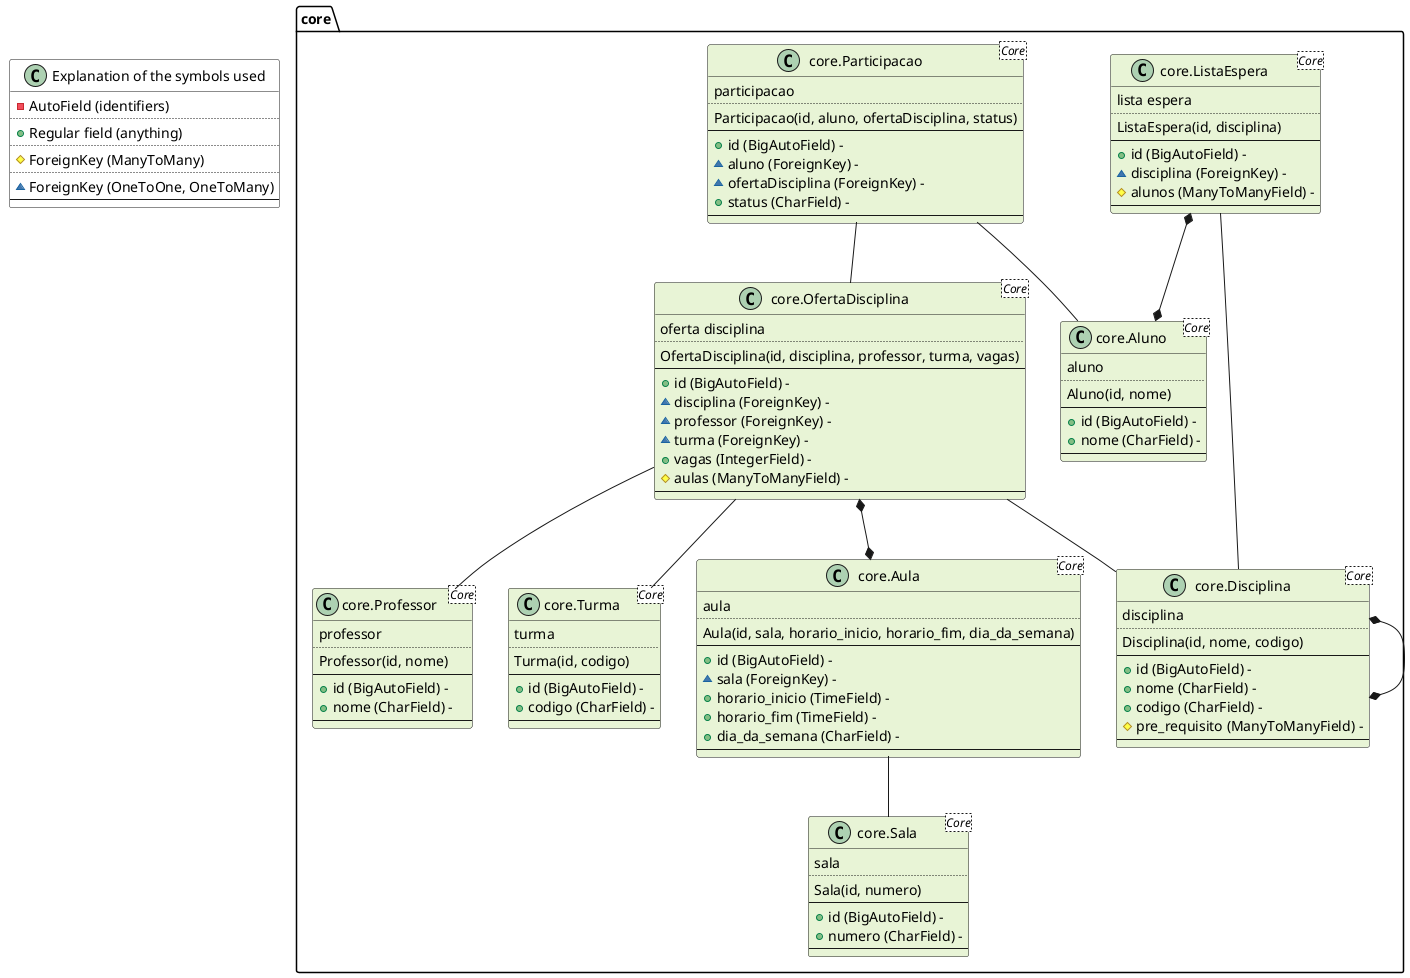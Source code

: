 @startuml 

    class "Explanation of the symbols used" as DESCRIPTION #FFF {
    - AutoField (identifiers)
    ..
    + Regular field (anything)
    ..
    # ForeignKey (ManyToMany)
    ..
    ~ ForeignKey (OneToOne, OneToMany)
    --
}


class "core.Disciplina <Core>" as core.Disciplina #e8f4d6 {
    disciplina
    ..
    Disciplina(id, nome, codigo)
    --
    + id (BigAutoField) - 
    + nome (CharField) - 
    + codigo (CharField) - 
    # pre_requisito (ManyToManyField) - 
    --
}
core.Disciplina *--* core.Disciplina


class "core.Sala <Core>" as core.Sala #e8f4d6 {
    sala
    ..
    Sala(id, numero)
    --
    + id (BigAutoField) - 
    + numero (CharField) - 
    --
}


class "core.Professor <Core>" as core.Professor #e8f4d6 {
    professor
    ..
    Professor(id, nome)
    --
    + id (BigAutoField) - 
    + nome (CharField) - 
    --
}


class "core.Turma <Core>" as core.Turma #e8f4d6 {
    turma
    ..
    Turma(id, codigo)
    --
    + id (BigAutoField) - 
    + codigo (CharField) - 
    --
}


class "core.OfertaDisciplina <Core>" as core.OfertaDisciplina #e8f4d6 {
    oferta disciplina
    ..
    OfertaDisciplina(id, disciplina, professor, turma, vagas)
    --
    + id (BigAutoField) - 
    ~ disciplina (ForeignKey) - 
    ~ professor (ForeignKey) - 
    ~ turma (ForeignKey) - 
    + vagas (IntegerField) - 
    # aulas (ManyToManyField) - 
    --
}
core.OfertaDisciplina -- core.Disciplina
core.OfertaDisciplina -- core.Professor
core.OfertaDisciplina -- core.Turma
core.OfertaDisciplina *--* core.Aula


class "core.Aula <Core>" as core.Aula #e8f4d6 {
    aula
    ..
    Aula(id, sala, horario_inicio, horario_fim, dia_da_semana)
    --
    + id (BigAutoField) - 
    ~ sala (ForeignKey) - 
    + horario_inicio (TimeField) - 
    + horario_fim (TimeField) - 
    + dia_da_semana (CharField) - 
    --
}
core.Aula -- core.Sala


class "core.Aluno <Core>" as core.Aluno #e8f4d6 {
    aluno
    ..
    Aluno(id, nome)
    --
    + id (BigAutoField) - 
    + nome (CharField) - 
    --
}


class "core.ListaEspera <Core>" as core.ListaEspera #e8f4d6 {
    lista espera
    ..
    ListaEspera(id, disciplina)
    --
    + id (BigAutoField) - 
    ~ disciplina (ForeignKey) - 
    # alunos (ManyToManyField) - 
    --
}
core.ListaEspera -- core.Disciplina
core.ListaEspera *--* core.Aluno


class "core.Participacao <Core>" as core.Participacao #e8f4d6 {
    participacao
    ..
    Participacao(id, aluno, ofertaDisciplina, status)
    --
    + id (BigAutoField) - 
    ~ aluno (ForeignKey) - 
    ~ ofertaDisciplina (ForeignKey) - 
    + status (CharField) - 
    --
}
core.Participacao -- core.Aluno
core.Participacao -- core.OfertaDisciplina


@enduml
